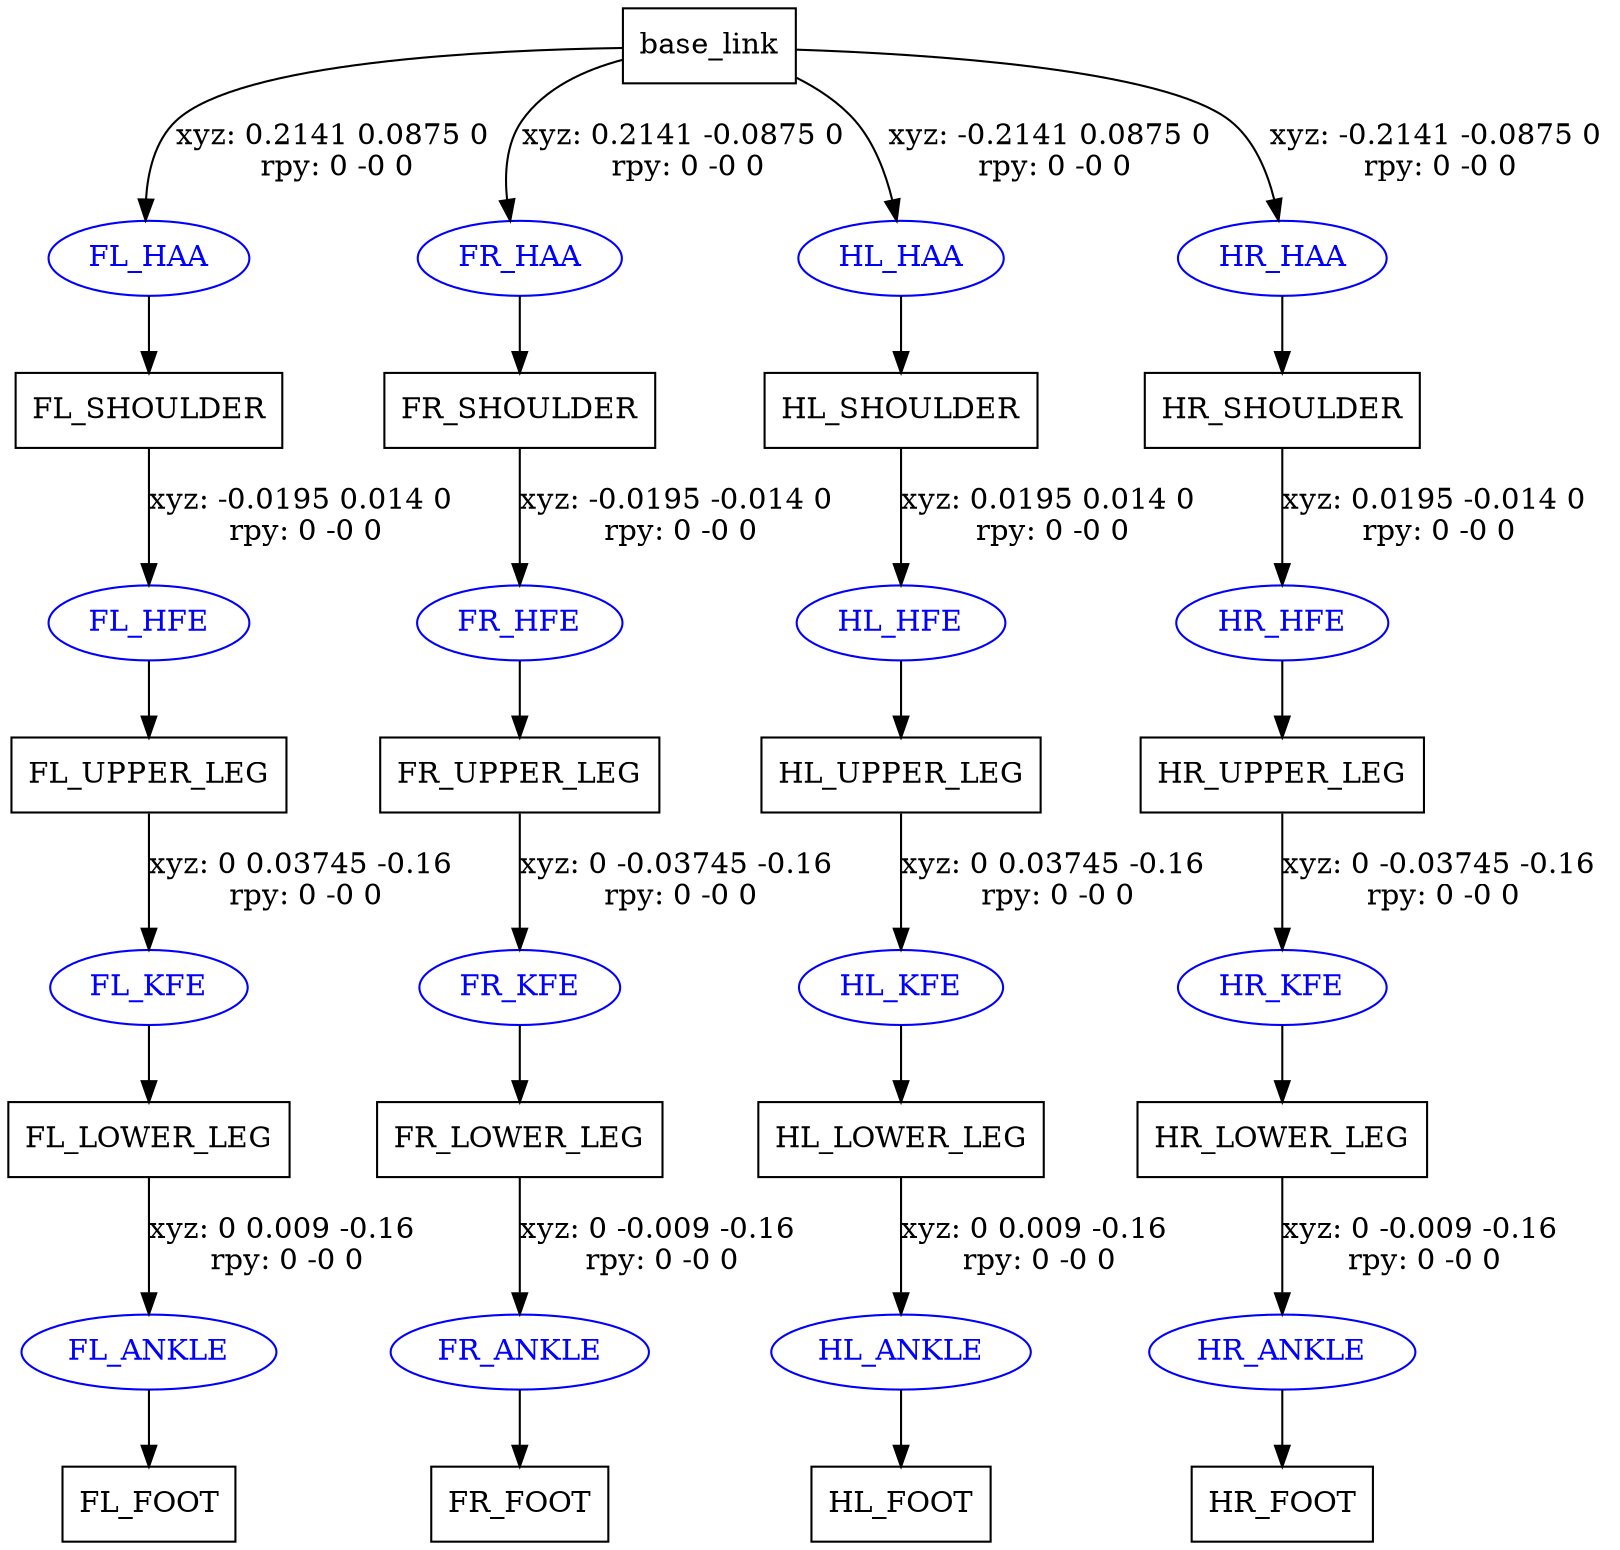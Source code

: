 digraph G {
node [shape=box];
"base_link" [label="base_link"];
"FL_SHOULDER" [label="FL_SHOULDER"];
"FL_UPPER_LEG" [label="FL_UPPER_LEG"];
"FL_LOWER_LEG" [label="FL_LOWER_LEG"];
"FL_FOOT" [label="FL_FOOT"];
"FR_SHOULDER" [label="FR_SHOULDER"];
"FR_UPPER_LEG" [label="FR_UPPER_LEG"];
"FR_LOWER_LEG" [label="FR_LOWER_LEG"];
"FR_FOOT" [label="FR_FOOT"];
"HL_SHOULDER" [label="HL_SHOULDER"];
"HL_UPPER_LEG" [label="HL_UPPER_LEG"];
"HL_LOWER_LEG" [label="HL_LOWER_LEG"];
"HL_FOOT" [label="HL_FOOT"];
"HR_SHOULDER" [label="HR_SHOULDER"];
"HR_UPPER_LEG" [label="HR_UPPER_LEG"];
"HR_LOWER_LEG" [label="HR_LOWER_LEG"];
"HR_FOOT" [label="HR_FOOT"];
node [shape=ellipse, color=blue, fontcolor=blue];
"base_link" -> "FL_HAA" [label="xyz: 0.2141 0.0875 0 \nrpy: 0 -0 0"]
"FL_HAA" -> "FL_SHOULDER"
"FL_SHOULDER" -> "FL_HFE" [label="xyz: -0.0195 0.014 0 \nrpy: 0 -0 0"]
"FL_HFE" -> "FL_UPPER_LEG"
"FL_UPPER_LEG" -> "FL_KFE" [label="xyz: 0 0.03745 -0.16 \nrpy: 0 -0 0"]
"FL_KFE" -> "FL_LOWER_LEG"
"FL_LOWER_LEG" -> "FL_ANKLE" [label="xyz: 0 0.009 -0.16 \nrpy: 0 -0 0"]
"FL_ANKLE" -> "FL_FOOT"
"base_link" -> "FR_HAA" [label="xyz: 0.2141 -0.0875 0 \nrpy: 0 -0 0"]
"FR_HAA" -> "FR_SHOULDER"
"FR_SHOULDER" -> "FR_HFE" [label="xyz: -0.0195 -0.014 0 \nrpy: 0 -0 0"]
"FR_HFE" -> "FR_UPPER_LEG"
"FR_UPPER_LEG" -> "FR_KFE" [label="xyz: 0 -0.03745 -0.16 \nrpy: 0 -0 0"]
"FR_KFE" -> "FR_LOWER_LEG"
"FR_LOWER_LEG" -> "FR_ANKLE" [label="xyz: 0 -0.009 -0.16 \nrpy: 0 -0 0"]
"FR_ANKLE" -> "FR_FOOT"
"base_link" -> "HL_HAA" [label="xyz: -0.2141 0.0875 0 \nrpy: 0 -0 0"]
"HL_HAA" -> "HL_SHOULDER"
"HL_SHOULDER" -> "HL_HFE" [label="xyz: 0.0195 0.014 0 \nrpy: 0 -0 0"]
"HL_HFE" -> "HL_UPPER_LEG"
"HL_UPPER_LEG" -> "HL_KFE" [label="xyz: 0 0.03745 -0.16 \nrpy: 0 -0 0"]
"HL_KFE" -> "HL_LOWER_LEG"
"HL_LOWER_LEG" -> "HL_ANKLE" [label="xyz: 0 0.009 -0.16 \nrpy: 0 -0 0"]
"HL_ANKLE" -> "HL_FOOT"
"base_link" -> "HR_HAA" [label="xyz: -0.2141 -0.0875 0 \nrpy: 0 -0 0"]
"HR_HAA" -> "HR_SHOULDER"
"HR_SHOULDER" -> "HR_HFE" [label="xyz: 0.0195 -0.014 0 \nrpy: 0 -0 0"]
"HR_HFE" -> "HR_UPPER_LEG"
"HR_UPPER_LEG" -> "HR_KFE" [label="xyz: 0 -0.03745 -0.16 \nrpy: 0 -0 0"]
"HR_KFE" -> "HR_LOWER_LEG"
"HR_LOWER_LEG" -> "HR_ANKLE" [label="xyz: 0 -0.009 -0.16 \nrpy: 0 -0 0"]
"HR_ANKLE" -> "HR_FOOT"
}
